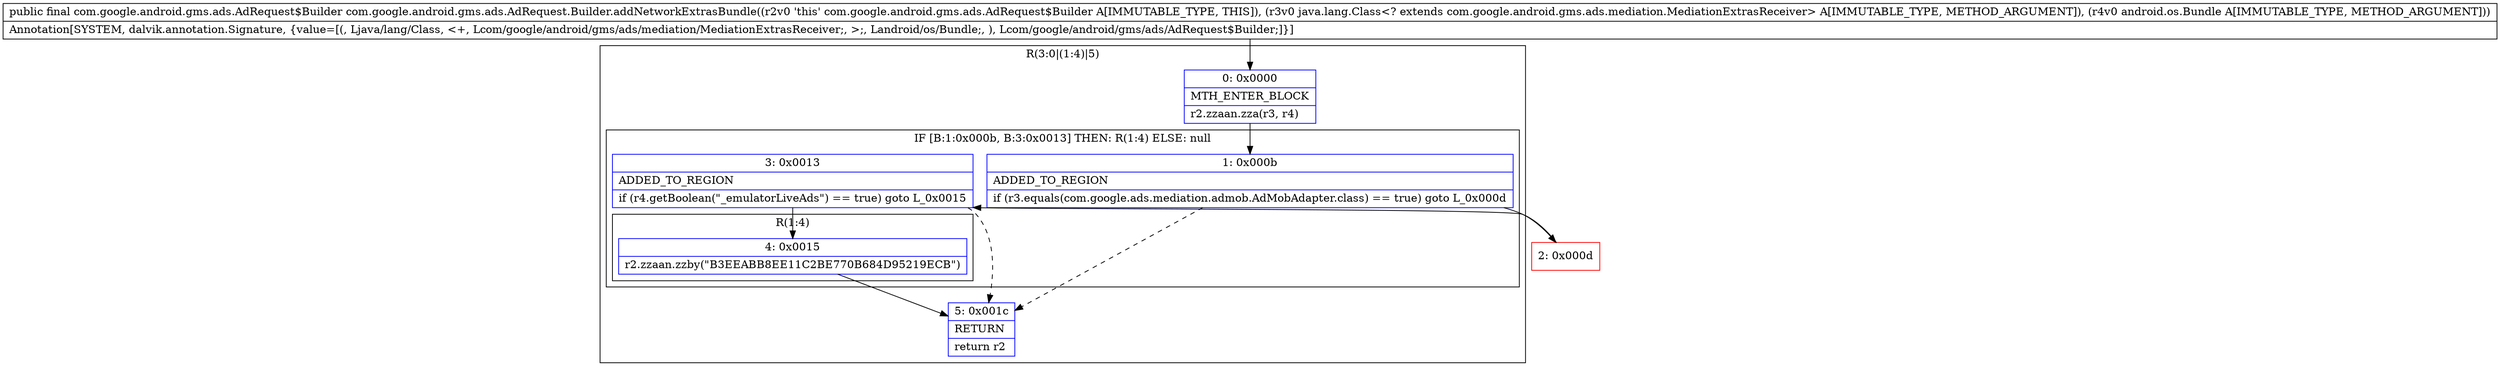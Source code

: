 digraph "CFG forcom.google.android.gms.ads.AdRequest.Builder.addNetworkExtrasBundle(Ljava\/lang\/Class;Landroid\/os\/Bundle;)Lcom\/google\/android\/gms\/ads\/AdRequest$Builder;" {
subgraph cluster_Region_79347284 {
label = "R(3:0|(1:4)|5)";
node [shape=record,color=blue];
Node_0 [shape=record,label="{0\:\ 0x0000|MTH_ENTER_BLOCK\l|r2.zzaan.zza(r3, r4)\l}"];
subgraph cluster_IfRegion_1028231001 {
label = "IF [B:1:0x000b, B:3:0x0013] THEN: R(1:4) ELSE: null";
node [shape=record,color=blue];
Node_1 [shape=record,label="{1\:\ 0x000b|ADDED_TO_REGION\l|if (r3.equals(com.google.ads.mediation.admob.AdMobAdapter.class) == true) goto L_0x000d\l}"];
Node_3 [shape=record,label="{3\:\ 0x0013|ADDED_TO_REGION\l|if (r4.getBoolean(\"_emulatorLiveAds\") == true) goto L_0x0015\l}"];
subgraph cluster_Region_101580599 {
label = "R(1:4)";
node [shape=record,color=blue];
Node_4 [shape=record,label="{4\:\ 0x0015|r2.zzaan.zzby(\"B3EEABB8EE11C2BE770B684D95219ECB\")\l}"];
}
}
Node_5 [shape=record,label="{5\:\ 0x001c|RETURN\l|return r2\l}"];
}
Node_2 [shape=record,color=red,label="{2\:\ 0x000d}"];
MethodNode[shape=record,label="{public final com.google.android.gms.ads.AdRequest$Builder com.google.android.gms.ads.AdRequest.Builder.addNetworkExtrasBundle((r2v0 'this' com.google.android.gms.ads.AdRequest$Builder A[IMMUTABLE_TYPE, THIS]), (r3v0 java.lang.Class\<? extends com.google.android.gms.ads.mediation.MediationExtrasReceiver\> A[IMMUTABLE_TYPE, METHOD_ARGUMENT]), (r4v0 android.os.Bundle A[IMMUTABLE_TYPE, METHOD_ARGUMENT]))  | Annotation[SYSTEM, dalvik.annotation.Signature, \{value=[(, Ljava\/lang\/Class, \<+, Lcom\/google\/android\/gms\/ads\/mediation\/MediationExtrasReceiver;, \>;, Landroid\/os\/Bundle;, ), Lcom\/google\/android\/gms\/ads\/AdRequest$Builder;]\}]\l}"];
MethodNode -> Node_0;
Node_0 -> Node_1;
Node_1 -> Node_2;
Node_1 -> Node_5[style=dashed];
Node_3 -> Node_4;
Node_3 -> Node_5[style=dashed];
Node_4 -> Node_5;
Node_2 -> Node_3;
}

